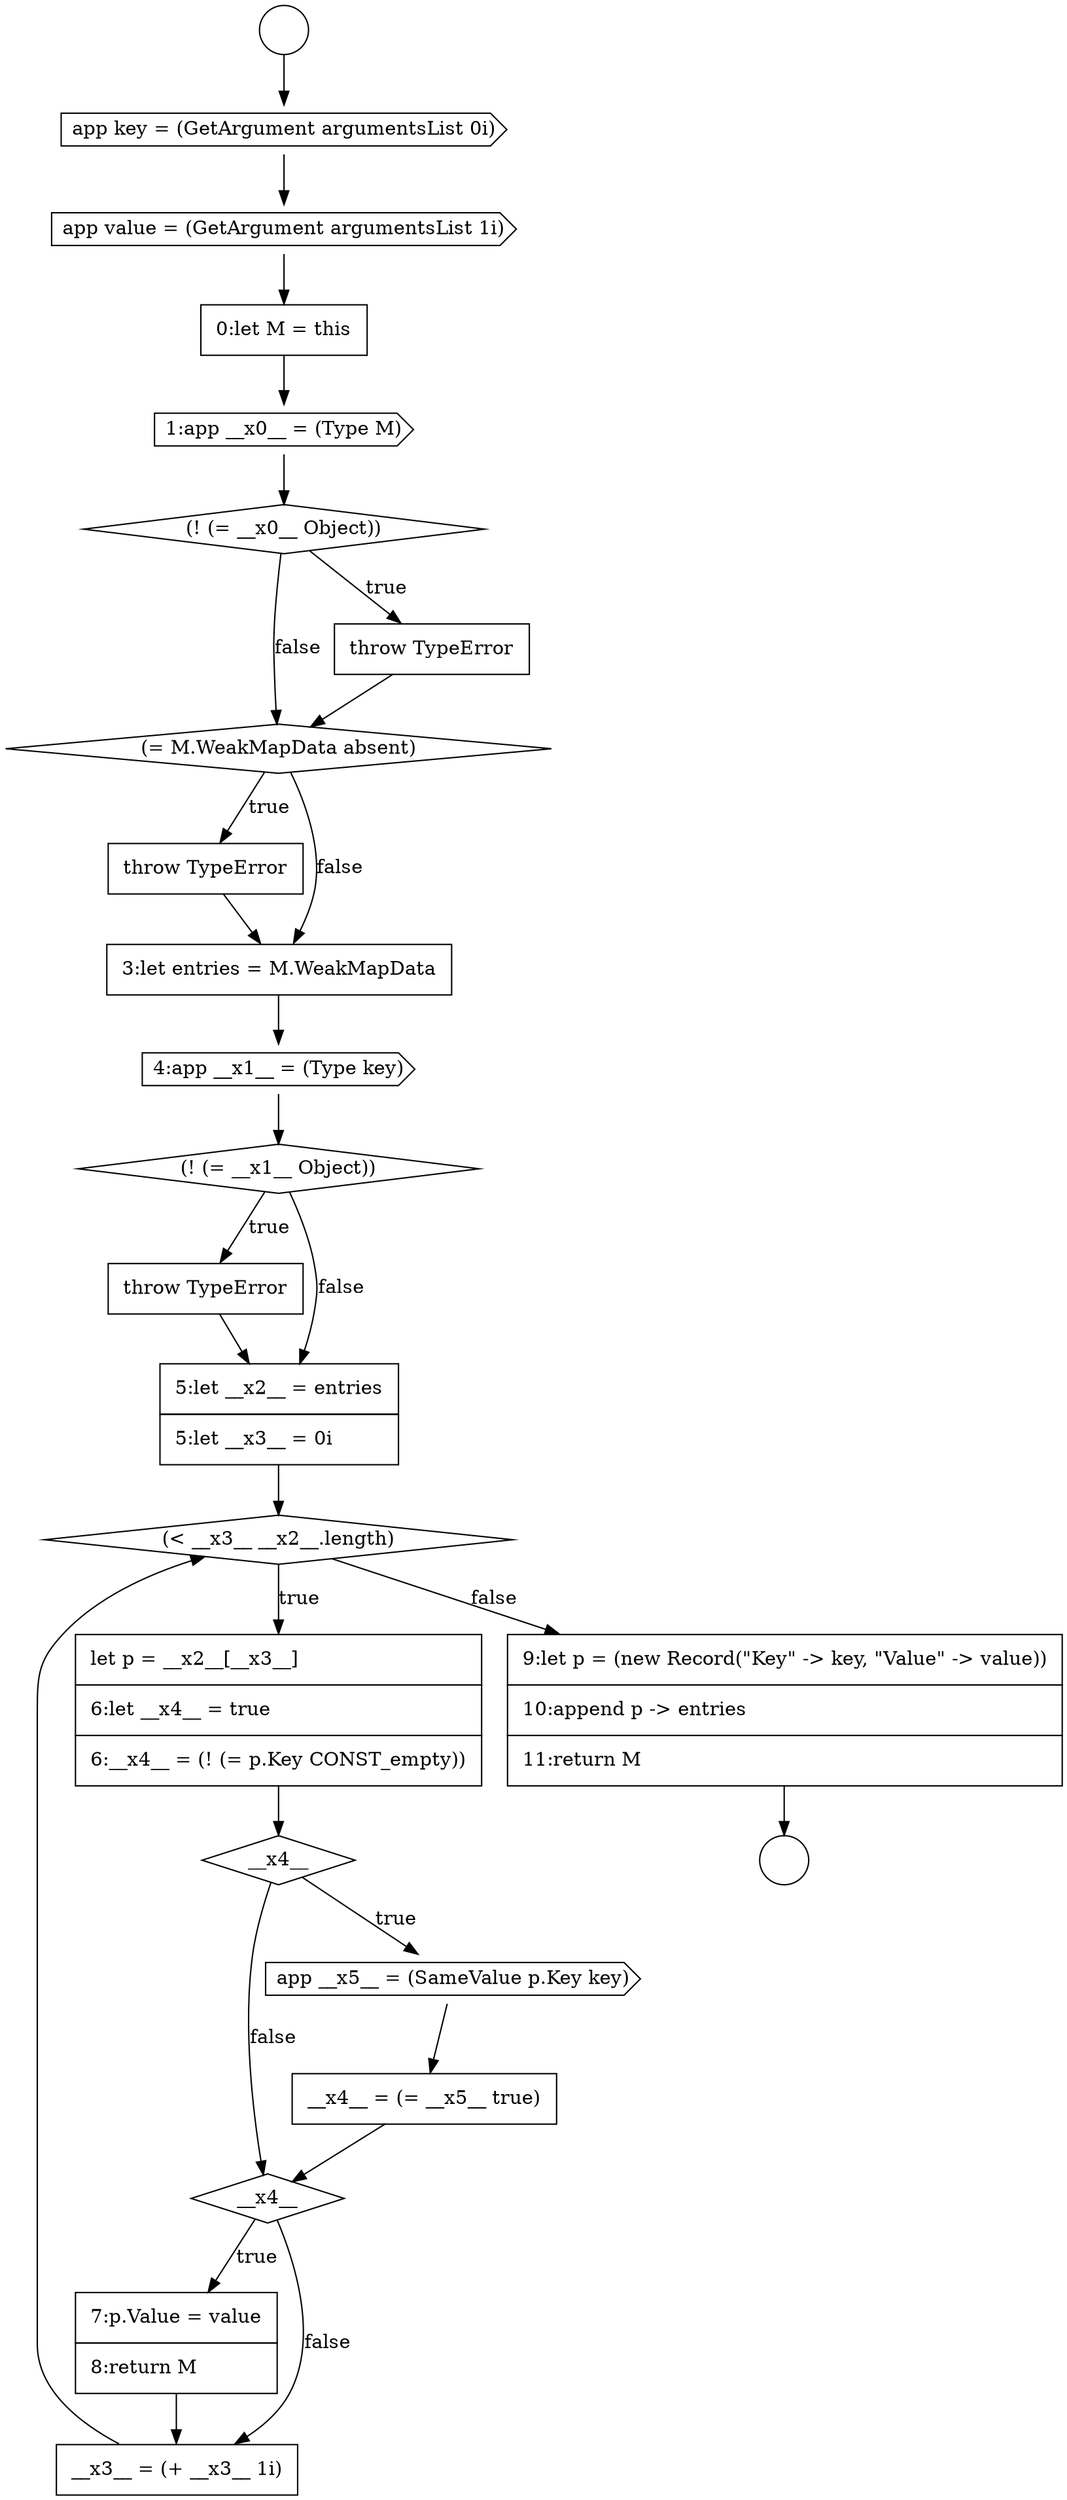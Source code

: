 digraph {
  node16308 [shape=none, margin=0, label=<<font color="black">
    <table border="0" cellborder="1" cellspacing="0" cellpadding="10">
      <tr><td align="left">throw TypeError</td></tr>
    </table>
  </font>> color="black" fillcolor="white" style=filled]
  node16312 [shape=none, margin=0, label=<<font color="black">
    <table border="0" cellborder="1" cellspacing="0" cellpadding="10">
      <tr><td align="left">throw TypeError</td></tr>
    </table>
  </font>> color="black" fillcolor="white" style=filled]
  node16307 [shape=diamond, label=<<font color="black">(= M.WeakMapData absent)</font>> color="black" fillcolor="white" style=filled]
  node16301 [shape=cds, label=<<font color="black">app key = (GetArgument argumentsList 0i)</font>> color="black" fillcolor="white" style=filled]
  node16316 [shape=diamond, label=<<font color="black">__x4__</font>> color="black" fillcolor="white" style=filled]
  node16311 [shape=diamond, label=<<font color="black">(! (= __x1__ Object))</font>> color="black" fillcolor="white" style=filled]
  node16318 [shape=none, margin=0, label=<<font color="black">
    <table border="0" cellborder="1" cellspacing="0" cellpadding="10">
      <tr><td align="left">__x4__ = (= __x5__ true)</td></tr>
    </table>
  </font>> color="black" fillcolor="white" style=filled]
  node16320 [shape=none, margin=0, label=<<font color="black">
    <table border="0" cellborder="1" cellspacing="0" cellpadding="10">
      <tr><td align="left">7:p.Value = value</td></tr>
      <tr><td align="left">8:return M</td></tr>
    </table>
  </font>> color="black" fillcolor="white" style=filled]
  node16304 [shape=cds, label=<<font color="black">1:app __x0__ = (Type M)</font>> color="black" fillcolor="white" style=filled]
  node16319 [shape=diamond, label=<<font color="black">__x4__</font>> color="black" fillcolor="white" style=filled]
  node16300 [shape=circle label=" " color="black" fillcolor="white" style=filled]
  node16315 [shape=none, margin=0, label=<<font color="black">
    <table border="0" cellborder="1" cellspacing="0" cellpadding="10">
      <tr><td align="left">let p = __x2__[__x3__]</td></tr>
      <tr><td align="left">6:let __x4__ = true</td></tr>
      <tr><td align="left">6:__x4__ = (! (= p.Key CONST_empty))</td></tr>
    </table>
  </font>> color="black" fillcolor="white" style=filled]
  node16302 [shape=cds, label=<<font color="black">app value = (GetArgument argumentsList 1i)</font>> color="black" fillcolor="white" style=filled]
  node16313 [shape=none, margin=0, label=<<font color="black">
    <table border="0" cellborder="1" cellspacing="0" cellpadding="10">
      <tr><td align="left">5:let __x2__ = entries</td></tr>
      <tr><td align="left">5:let __x3__ = 0i</td></tr>
    </table>
  </font>> color="black" fillcolor="white" style=filled]
  node16306 [shape=none, margin=0, label=<<font color="black">
    <table border="0" cellborder="1" cellspacing="0" cellpadding="10">
      <tr><td align="left">throw TypeError</td></tr>
    </table>
  </font>> color="black" fillcolor="white" style=filled]
  node16317 [shape=cds, label=<<font color="black">app __x5__ = (SameValue p.Key key)</font>> color="black" fillcolor="white" style=filled]
  node16310 [shape=cds, label=<<font color="black">4:app __x1__ = (Type key)</font>> color="black" fillcolor="white" style=filled]
  node16305 [shape=diamond, label=<<font color="black">(! (= __x0__ Object))</font>> color="black" fillcolor="white" style=filled]
  node16322 [shape=none, margin=0, label=<<font color="black">
    <table border="0" cellborder="1" cellspacing="0" cellpadding="10">
      <tr><td align="left">9:let p = (new Record(&quot;Key&quot; -&gt; key, &quot;Value&quot; -&gt; value))</td></tr>
      <tr><td align="left">10:append p -&gt; entries</td></tr>
      <tr><td align="left">11:return M</td></tr>
    </table>
  </font>> color="black" fillcolor="white" style=filled]
  node16303 [shape=none, margin=0, label=<<font color="black">
    <table border="0" cellborder="1" cellspacing="0" cellpadding="10">
      <tr><td align="left">0:let M = this</td></tr>
    </table>
  </font>> color="black" fillcolor="white" style=filled]
  node16321 [shape=none, margin=0, label=<<font color="black">
    <table border="0" cellborder="1" cellspacing="0" cellpadding="10">
      <tr><td align="left">__x3__ = (+ __x3__ 1i)</td></tr>
    </table>
  </font>> color="black" fillcolor="white" style=filled]
  node16299 [shape=circle label=" " color="black" fillcolor="white" style=filled]
  node16314 [shape=diamond, label=<<font color="black">(&lt; __x3__ __x2__.length)</font>> color="black" fillcolor="white" style=filled]
  node16309 [shape=none, margin=0, label=<<font color="black">
    <table border="0" cellborder="1" cellspacing="0" cellpadding="10">
      <tr><td align="left">3:let entries = M.WeakMapData</td></tr>
    </table>
  </font>> color="black" fillcolor="white" style=filled]
  node16308 -> node16309 [ color="black"]
  node16318 -> node16319 [ color="black"]
  node16312 -> node16313 [ color="black"]
  node16301 -> node16302 [ color="black"]
  node16305 -> node16306 [label=<<font color="black">true</font>> color="black"]
  node16305 -> node16307 [label=<<font color="black">false</font>> color="black"]
  node16320 -> node16321 [ color="black"]
  node16322 -> node16300 [ color="black"]
  node16315 -> node16316 [ color="black"]
  node16307 -> node16308 [label=<<font color="black">true</font>> color="black"]
  node16307 -> node16309 [label=<<font color="black">false</font>> color="black"]
  node16310 -> node16311 [ color="black"]
  node16303 -> node16304 [ color="black"]
  node16319 -> node16320 [label=<<font color="black">true</font>> color="black"]
  node16319 -> node16321 [label=<<font color="black">false</font>> color="black"]
  node16304 -> node16305 [ color="black"]
  node16321 -> node16314 [ color="black"]
  node16311 -> node16312 [label=<<font color="black">true</font>> color="black"]
  node16311 -> node16313 [label=<<font color="black">false</font>> color="black"]
  node16306 -> node16307 [ color="black"]
  node16317 -> node16318 [ color="black"]
  node16314 -> node16315 [label=<<font color="black">true</font>> color="black"]
  node16314 -> node16322 [label=<<font color="black">false</font>> color="black"]
  node16313 -> node16314 [ color="black"]
  node16299 -> node16301 [ color="black"]
  node16316 -> node16317 [label=<<font color="black">true</font>> color="black"]
  node16316 -> node16319 [label=<<font color="black">false</font>> color="black"]
  node16302 -> node16303 [ color="black"]
  node16309 -> node16310 [ color="black"]
}
